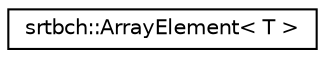 digraph "Graphical Class Hierarchy"
{
  edge [fontname="Helvetica",fontsize="10",labelfontname="Helvetica",labelfontsize="10"];
  node [fontname="Helvetica",fontsize="10",shape=record];
  rankdir="LR";
  Node0 [label="srtbch::ArrayElement\< T \>",height=0.2,width=0.4,color="black", fillcolor="white", style="filled",URL="$classsrtbch_1_1ArrayElement.html"];
}
